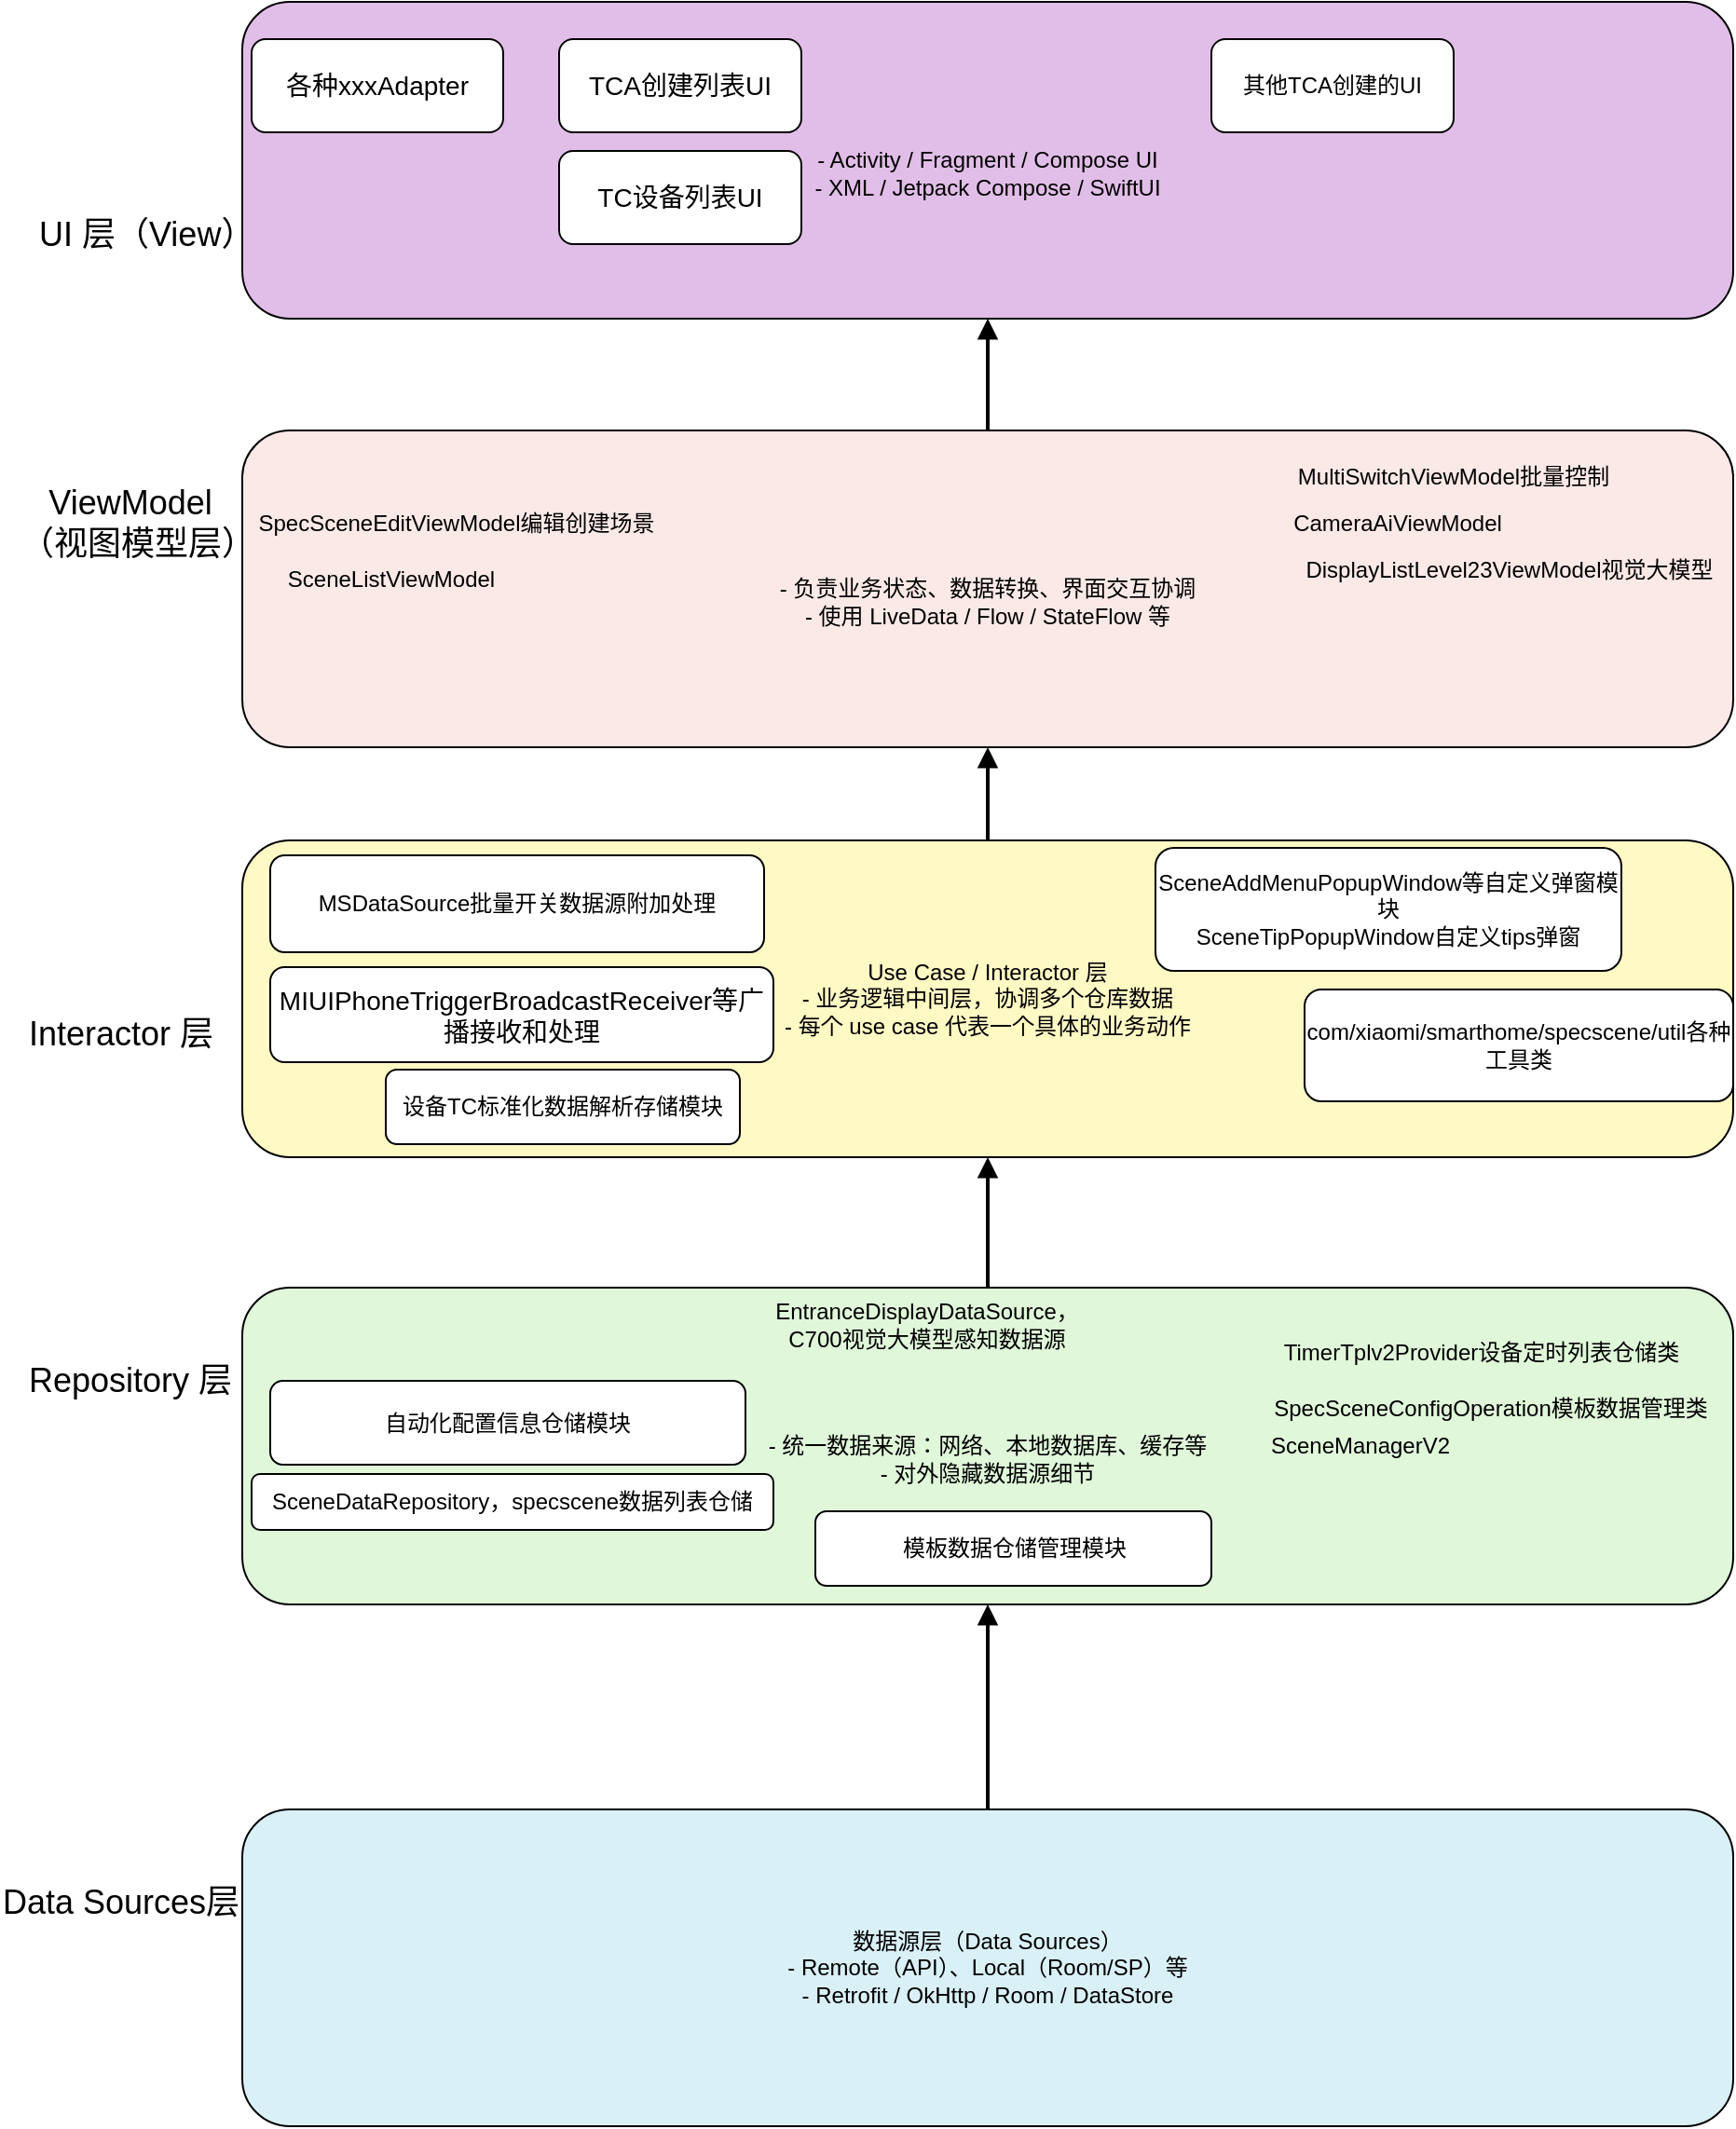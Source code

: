 <mxfile version="28.0.7">
  <diagram name="米家App客户端架构图" id="qhzowJNQwA2y3HI1EWHP">
    <mxGraphModel dx="826" dy="1791" grid="1" gridSize="10" guides="1" tooltips="1" connect="1" arrows="1" fold="1" page="1" pageScale="1" pageWidth="827" pageHeight="1169" math="0" shadow="0">
      <root>
        <mxCell id="0" />
        <mxCell id="1" parent="0" />
        <mxCell id="SkOOyBR_OrGC0wOGbPdk-1" value="数据源层（Data Sources）&#xa;- Remote（API）、Local（Room/SP）等&#xa;- Retrofit / OkHttp / Room / DataStore" style="shape=rectangle;whiteSpace=wrap;rounded=1;fillColor=#DAF0F7;strokeColor=#000000;" parent="1" vertex="1">
          <mxGeometry x="160" y="950" width="800" height="170" as="geometry" />
        </mxCell>
        <mxCell id="SkOOyBR_OrGC0wOGbPdk-2" value="&#xa;- 统一数据来源：网络、本地数据库、缓存等&#xa;- 对外隐藏数据源细节" style="shape=rectangle;whiteSpace=wrap;rounded=1;fillColor=#E0F7DA;strokeColor=#000000;" parent="1" vertex="1">
          <mxGeometry x="160" y="670" width="800" height="170" as="geometry" />
        </mxCell>
        <mxCell id="SkOOyBR_OrGC0wOGbPdk-3" value="Use Case / Interactor 层&#xa;- 业务逻辑中间层，协调多个仓库数据&#xa;- 每个 use case 代表一个具体的业务动作" style="shape=rectangle;whiteSpace=wrap;rounded=1;fillColor=#FFF9C4;strokeColor=#000000;" parent="1" vertex="1">
          <mxGeometry x="160" y="430" width="800" height="170" as="geometry" />
        </mxCell>
        <mxCell id="SkOOyBR_OrGC0wOGbPdk-4" value="&#xa;- 负责业务状态、数据转换、界面交互协调&#xa;- 使用 LiveData / Flow / StateFlow 等" style="shape=rectangle;whiteSpace=wrap;rounded=1;fillColor=#FBE9E7;strokeColor=#000000;" parent="1" vertex="1">
          <mxGeometry x="160" y="210" width="800" height="170" as="geometry" />
        </mxCell>
        <mxCell id="SkOOyBR_OrGC0wOGbPdk-5" value="&#xa;- Activity / Fragment / Compose UI&#xa;- XML / Jetpack Compose / SwiftUI" style="shape=rectangle;whiteSpace=wrap;rounded=1;fillColor=#E1BEE7;strokeColor=#000000;" parent="1" vertex="1">
          <mxGeometry x="160" y="-20" width="800" height="170" as="geometry" />
        </mxCell>
        <mxCell id="SkOOyBR_OrGC0wOGbPdk-6" style="endArrow=block;strokeWidth=2;" parent="1" source="SkOOyBR_OrGC0wOGbPdk-1" target="SkOOyBR_OrGC0wOGbPdk-2" edge="1">
          <mxGeometry relative="1" as="geometry" />
        </mxCell>
        <mxCell id="SkOOyBR_OrGC0wOGbPdk-7" style="endArrow=block;strokeWidth=2;" parent="1" source="SkOOyBR_OrGC0wOGbPdk-2" target="SkOOyBR_OrGC0wOGbPdk-3" edge="1">
          <mxGeometry relative="1" as="geometry" />
        </mxCell>
        <mxCell id="SkOOyBR_OrGC0wOGbPdk-8" style="endArrow=block;strokeWidth=2;entryX=0.5;entryY=1;entryDx=0;entryDy=0;" parent="1" source="SkOOyBR_OrGC0wOGbPdk-3" target="SkOOyBR_OrGC0wOGbPdk-4" edge="1">
          <mxGeometry relative="1" as="geometry">
            <mxPoint x="560.0" y="524" as="targetPoint" />
          </mxGeometry>
        </mxCell>
        <mxCell id="SkOOyBR_OrGC0wOGbPdk-9" style="endArrow=block;strokeWidth=2;" parent="1" source="SkOOyBR_OrGC0wOGbPdk-4" target="SkOOyBR_OrGC0wOGbPdk-5" edge="1">
          <mxGeometry relative="1" as="geometry" />
        </mxCell>
        <mxCell id="SkOOyBR_OrGC0wOGbPdk-10" value="&lt;font style=&quot;font-size: 18px;&quot;&gt;Data Sources层&lt;/font&gt;" style="text;html=1;align=center;verticalAlign=middle;whiteSpace=wrap;rounded=0;" parent="1" vertex="1">
          <mxGeometry x="30" y="985" width="130" height="30" as="geometry" />
        </mxCell>
        <mxCell id="SkOOyBR_OrGC0wOGbPdk-11" value="&lt;font style=&quot;font-size: 18px;&quot;&gt;Repository 层&lt;/font&gt;" style="text;html=1;align=center;verticalAlign=middle;whiteSpace=wrap;rounded=0;" parent="1" vertex="1">
          <mxGeometry x="40" y="705" width="120" height="30" as="geometry" />
        </mxCell>
        <mxCell id="SkOOyBR_OrGC0wOGbPdk-17" value="TimerTplv2Provider设备定时列表仓储类" style="text;html=1;align=center;verticalAlign=middle;whiteSpace=wrap;rounded=0;" parent="1" vertex="1">
          <mxGeometry x="710" y="690" width="230" height="30" as="geometry" />
        </mxCell>
        <mxCell id="SkOOyBR_OrGC0wOGbPdk-18" value="SpecSceneConfigOperation模板数据管理类" style="text;html=1;align=center;verticalAlign=middle;whiteSpace=wrap;rounded=0;" parent="1" vertex="1">
          <mxGeometry x="710" y="720" width="240" height="30" as="geometry" />
        </mxCell>
        <mxCell id="SkOOyBR_OrGC0wOGbPdk-19" value="SceneManagerV2" style="text;html=1;align=center;verticalAlign=middle;whiteSpace=wrap;rounded=0;" parent="1" vertex="1">
          <mxGeometry x="730" y="740" width="60" height="30" as="geometry" />
        </mxCell>
        <mxCell id="SkOOyBR_OrGC0wOGbPdk-20" value="EntranceDisplayDataSource，C700视觉大模型感知数据源" style="text;html=1;align=center;verticalAlign=middle;whiteSpace=wrap;rounded=0;" parent="1" vertex="1">
          <mxGeometry x="440" y="675" width="175" height="30" as="geometry" />
        </mxCell>
        <mxCell id="SkOOyBR_OrGC0wOGbPdk-21" value="&lt;font style=&quot;font-size: 18px;&quot;&gt;Interactor 层&lt;/font&gt;" style="text;html=1;align=center;verticalAlign=middle;whiteSpace=wrap;rounded=0;" parent="1" vertex="1">
          <mxGeometry x="40" y="519" width="110" height="30" as="geometry" />
        </mxCell>
        <mxCell id="SkOOyBR_OrGC0wOGbPdk-23" value="&lt;font style=&quot;font-size: 18px;&quot;&gt;ViewModel（视图模型层）&lt;/font&gt;" style="text;html=1;align=center;verticalAlign=middle;whiteSpace=wrap;rounded=0;" parent="1" vertex="1">
          <mxGeometry x="40" y="245" width="120" height="30" as="geometry" />
        </mxCell>
        <mxCell id="SkOOyBR_OrGC0wOGbPdk-27" value="SpecSceneEditViewModel编辑创建场景" style="text;html=1;align=center;verticalAlign=middle;whiteSpace=wrap;rounded=0;" parent="1" vertex="1">
          <mxGeometry x="160" y="245" width="230" height="30" as="geometry" />
        </mxCell>
        <mxCell id="SkOOyBR_OrGC0wOGbPdk-32" value="&lt;font style=&quot;font-size: 18px;&quot;&gt;UI 层（View）&lt;/font&gt;" style="text;html=1;align=center;verticalAlign=middle;whiteSpace=wrap;rounded=0;" parent="1" vertex="1">
          <mxGeometry x="50" y="90" width="115" height="30" as="geometry" />
        </mxCell>
        <mxCell id="SkOOyBR_OrGC0wOGbPdk-33" value="SceneListViewModel" style="text;html=1;align=center;verticalAlign=middle;whiteSpace=wrap;rounded=0;" parent="1" vertex="1">
          <mxGeometry x="210" y="275" width="60" height="30" as="geometry" />
        </mxCell>
        <mxCell id="SkOOyBR_OrGC0wOGbPdk-34" value="MultiSwitchViewModel批量控制" style="text;html=1;align=center;verticalAlign=middle;whiteSpace=wrap;rounded=0;" parent="1" vertex="1">
          <mxGeometry x="720" y="220" width="180" height="30" as="geometry" />
        </mxCell>
        <mxCell id="SkOOyBR_OrGC0wOGbPdk-36" value="CameraAiViewModel" style="text;html=1;align=center;verticalAlign=middle;whiteSpace=wrap;rounded=0;" parent="1" vertex="1">
          <mxGeometry x="750" y="245" width="60" height="30" as="geometry" />
        </mxCell>
        <mxCell id="SkOOyBR_OrGC0wOGbPdk-37" value="DisplayListLevel23ViewModel视觉大模型" style="text;html=1;align=center;verticalAlign=middle;whiteSpace=wrap;rounded=0;" parent="1" vertex="1">
          <mxGeometry x="720" y="270" width="240" height="30" as="geometry" />
        </mxCell>
        <mxCell id="fMZOLJ-7lnfKRuvi4cig-1" value="&lt;font style=&quot;font-size: 14px;&quot;&gt;TCA创建列表UI&lt;/font&gt;" style="rounded=1;whiteSpace=wrap;html=1;" parent="1" vertex="1">
          <mxGeometry x="330" width="130" height="50" as="geometry" />
        </mxCell>
        <mxCell id="fMZOLJ-7lnfKRuvi4cig-2" value="&lt;font style=&quot;font-size: 14px;&quot;&gt;TC设备列表UI&lt;/font&gt;" style="rounded=1;whiteSpace=wrap;html=1;" parent="1" vertex="1">
          <mxGeometry x="330" y="60" width="130" height="50" as="geometry" />
        </mxCell>
        <mxCell id="fMZOLJ-7lnfKRuvi4cig-3" value="其他TCA创建的UI" style="rounded=1;whiteSpace=wrap;html=1;" parent="1" vertex="1">
          <mxGeometry x="680" width="130" height="50" as="geometry" />
        </mxCell>
        <mxCell id="fMZOLJ-7lnfKRuvi4cig-6" value="&lt;font style=&quot;font-size: 14px;&quot;&gt;MIUIPhoneTriggerBroadcastReceiver等广播接收和处理&lt;/font&gt;" style="rounded=1;whiteSpace=wrap;html=1;" parent="1" vertex="1">
          <mxGeometry x="175" y="498" width="270" height="51" as="geometry" />
        </mxCell>
        <mxCell id="fMZOLJ-7lnfKRuvi4cig-7" value="MSDataSource批量开关数据源附加处理" style="rounded=1;whiteSpace=wrap;html=1;" parent="1" vertex="1">
          <mxGeometry x="175" y="438" width="265" height="52" as="geometry" />
        </mxCell>
        <mxCell id="fMZOLJ-7lnfKRuvi4cig-8" value="SceneAddMenuPopupWindow等自定义弹窗模块&lt;br&gt;SceneTipPopupWindow自定义tips弹窗" style="rounded=1;whiteSpace=wrap;html=1;" parent="1" vertex="1">
          <mxGeometry x="650" y="434" width="250" height="66" as="geometry" />
        </mxCell>
        <mxCell id="fMZOLJ-7lnfKRuvi4cig-9" value="com/xiaomi/smarthome/specscene/util各种工具类" style="rounded=1;whiteSpace=wrap;html=1;" parent="1" vertex="1">
          <mxGeometry x="730" y="510" width="230" height="60" as="geometry" />
        </mxCell>
        <mxCell id="RSx5rajIObuwsSFLTWjq-1" value="&lt;font style=&quot;font-size: 14px;&quot;&gt;各种xxxAdapter&lt;/font&gt;" style="rounded=1;whiteSpace=wrap;html=1;" parent="1" vertex="1">
          <mxGeometry x="165" width="135" height="50" as="geometry" />
        </mxCell>
        <mxCell id="RSx5rajIObuwsSFLTWjq-2" value="&lt;span style=&quot;white-space: pre;&quot;&gt;SceneDataRepository，specscene数据列表仓储&lt;/span&gt;" style="rounded=1;whiteSpace=wrap;html=1;" parent="1" vertex="1">
          <mxGeometry x="165" y="770" width="280" height="30" as="geometry" />
        </mxCell>
        <mxCell id="RSx5rajIObuwsSFLTWjq-3" value="&lt;div style=&quot;white-space: pre;&quot;&gt;模板数据仓储管理模块&lt;/div&gt;" style="rounded=1;whiteSpace=wrap;html=1;" parent="1" vertex="1">
          <mxGeometry x="467.5" y="790" width="212.5" height="40" as="geometry" />
        </mxCell>
        <mxCell id="RSx5rajIObuwsSFLTWjq-4" value="&lt;span style=&quot;white-space: pre;&quot; class=&quot;text-only text-with-abbreviation text-with-abbreviation-bottomline windows-bottomline&quot;&gt;设备TC标准化&lt;/span&gt;&lt;span style=&quot;white-space: pre;&quot; class=&quot;text-only&quot;&gt;数据解析存储模块&lt;/span&gt;" style="rounded=1;whiteSpace=wrap;html=1;" parent="1" vertex="1">
          <mxGeometry x="237" y="553" width="190" height="40" as="geometry" />
        </mxCell>
        <mxCell id="aQULPjQDu08E6a-2-mzT-1" value="&lt;span style=&quot;white-space: pre;&quot;&gt;自动化配置信息仓储模块&lt;/span&gt;" style="rounded=1;whiteSpace=wrap;html=1;" vertex="1" parent="1">
          <mxGeometry x="175" y="720" width="255" height="45" as="geometry" />
        </mxCell>
      </root>
    </mxGraphModel>
  </diagram>
</mxfile>
